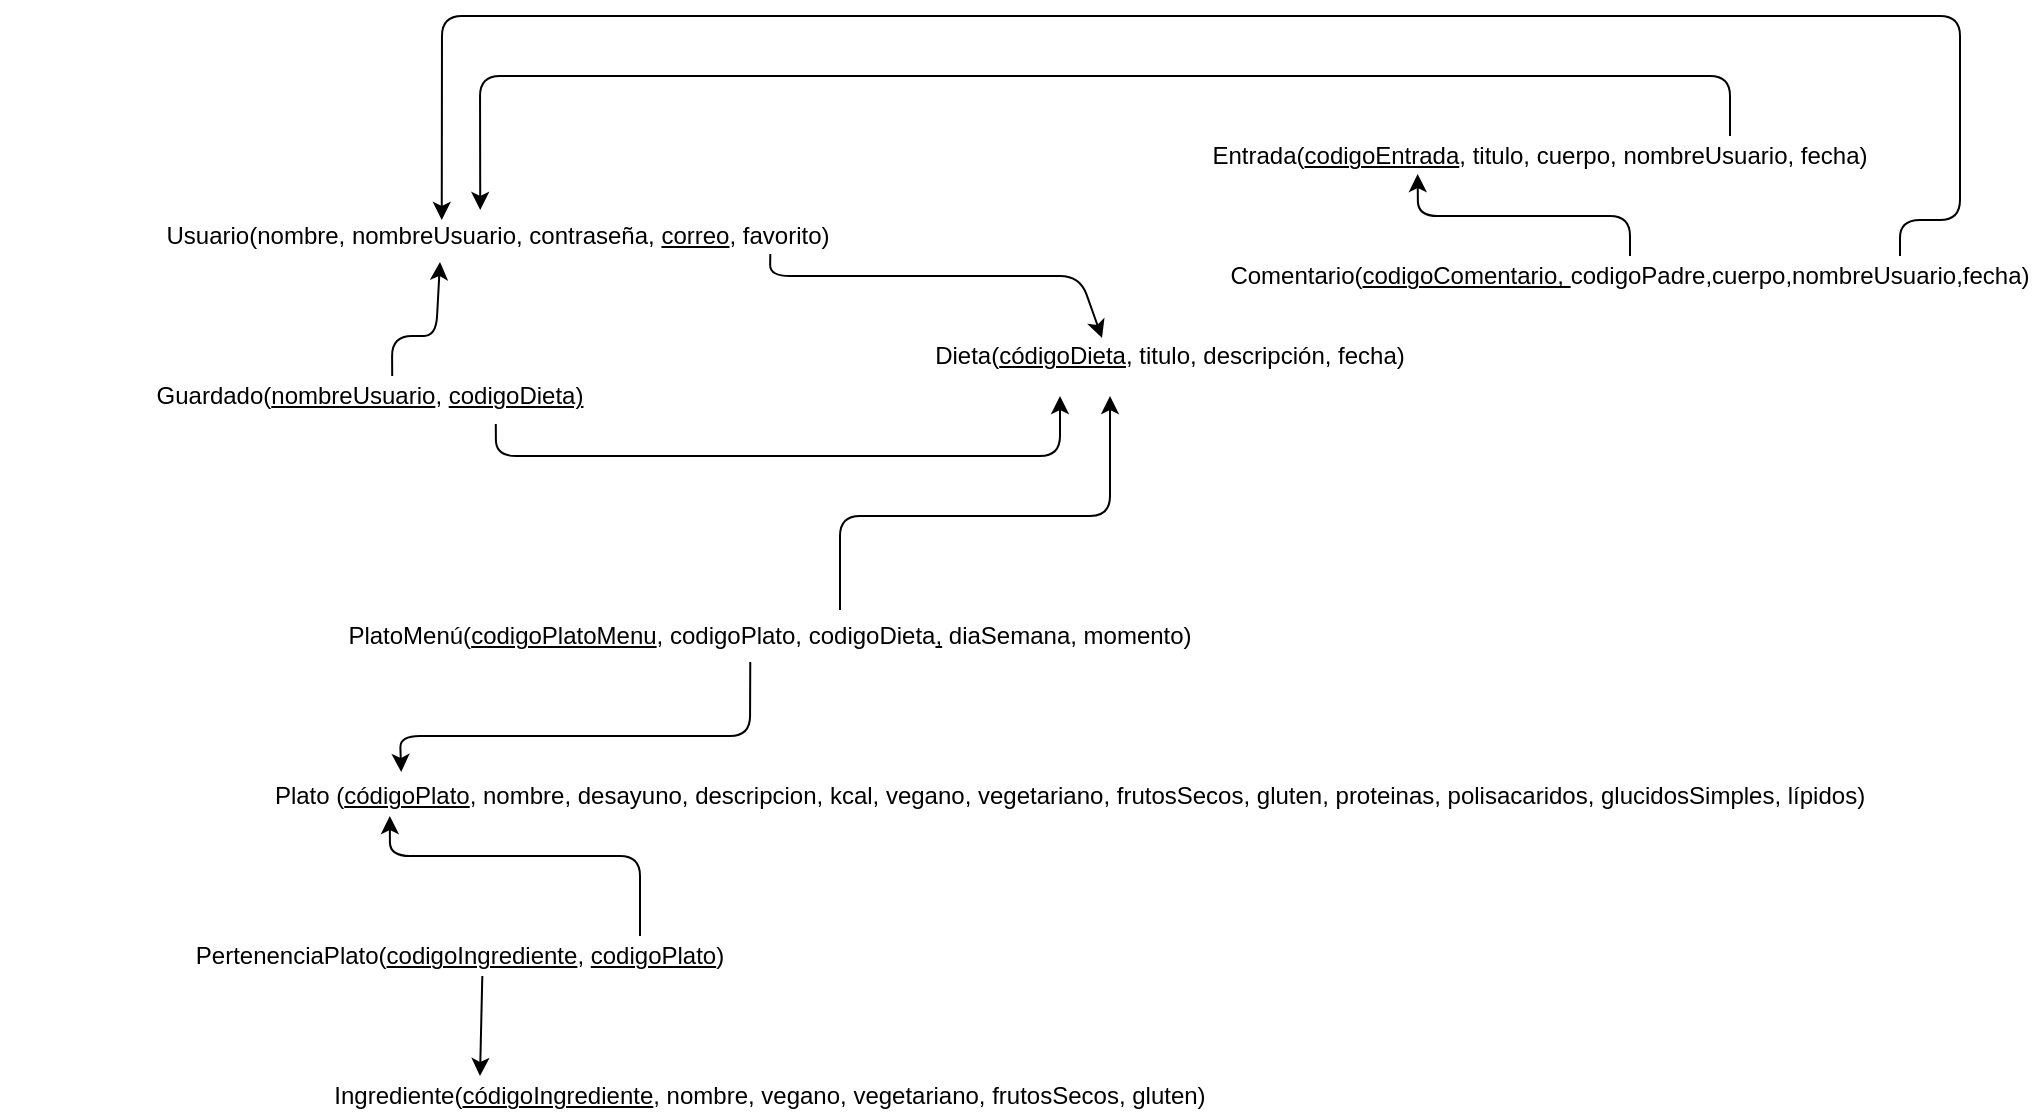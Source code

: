 <mxfile version="13.0.3" type="github">
  <diagram id="29hRNnKXACexP1v_duyr" name="Page-1">
    <mxGraphModel dx="2249" dy="794" grid="1" gridSize="10" guides="1" tooltips="1" connect="1" arrows="1" fold="1" page="1" pageScale="1" pageWidth="827" pageHeight="1169" math="0" shadow="0">
      <root>
        <mxCell id="0" />
        <mxCell id="1" parent="0" />
        <mxCell id="Ck8MsScD6dfkMRM8H-GI-1" value="Usuario(nombre, nombreUsuario, contraseña, &lt;u&gt;correo&lt;/u&gt;, favorito)" style="text;html=1;strokeColor=none;fillColor=none;align=center;verticalAlign=middle;whiteSpace=wrap;rounded=0;" parent="1" vertex="1">
          <mxGeometry x="44" y="180" width="370" height="20" as="geometry" />
        </mxCell>
        <mxCell id="Ck8MsScD6dfkMRM8H-GI-2" value="Plato (&lt;u&gt;códigoPlato&lt;/u&gt;, nombre, desayuno, descripcion, kcal, vegano, vegetariano, frutosSecos, gluten, proteinas, polisacaridos, glucidosSimples, lípidos)" style="text;html=1;strokeColor=none;fillColor=none;align=center;verticalAlign=middle;whiteSpace=wrap;rounded=0;" parent="1" vertex="1">
          <mxGeometry x="40" y="460" width="950" height="20" as="geometry" />
        </mxCell>
        <mxCell id="Ck8MsScD6dfkMRM8H-GI-3" value="Ingrediente(&lt;u&gt;códigoIngrediente&lt;/u&gt;, nombre, vegano, vegetariano, frutosSecos, gluten)" style="text;html=1;strokeColor=none;fillColor=none;align=center;verticalAlign=middle;whiteSpace=wrap;rounded=0;" parent="1" vertex="1">
          <mxGeometry x="75" y="610" width="580" height="20" as="geometry" />
        </mxCell>
        <mxCell id="Ck8MsScD6dfkMRM8H-GI-4" value="Dieta(&lt;u&gt;códigoDieta&lt;/u&gt;, titulo, descripción, fecha)" style="text;html=1;strokeColor=none;fillColor=none;align=center;verticalAlign=middle;whiteSpace=wrap;rounded=0;" parent="1" vertex="1">
          <mxGeometry x="440" y="240" width="250" height="20" as="geometry" />
        </mxCell>
        <mxCell id="Ck8MsScD6dfkMRM8H-GI-5" value="Guardado(&lt;u&gt;nombreUsuario&lt;/u&gt;, &lt;u&gt;codigoDieta)&lt;/u&gt;" style="text;html=1;strokeColor=none;fillColor=none;align=center;verticalAlign=middle;whiteSpace=wrap;rounded=0;" parent="1" vertex="1">
          <mxGeometry x="-20" y="260" width="370" height="20" as="geometry" />
        </mxCell>
        <mxCell id="Ck8MsScD6dfkMRM8H-GI-6" value="PertenenciaPlato(&lt;u&gt;codigoIngrediente&lt;/u&gt;, &lt;u&gt;codigoPlato&lt;/u&gt;)" style="text;html=1;strokeColor=none;fillColor=none;align=center;verticalAlign=middle;whiteSpace=wrap;rounded=0;" parent="1" vertex="1">
          <mxGeometry x="30" y="540" width="360" height="20" as="geometry" />
        </mxCell>
        <mxCell id="Ck8MsScD6dfkMRM8H-GI-7" value="PlatoMenú(&lt;u&gt;codigoPlatoMenu&lt;/u&gt;,&amp;nbsp;codigoPlato, codigoDieta&lt;u&gt;,&lt;/u&gt;&amp;nbsp;diaSemana, momento)" style="text;html=1;strokeColor=none;fillColor=none;align=center;verticalAlign=middle;whiteSpace=wrap;rounded=0;" parent="1" vertex="1">
          <mxGeometry x="130" y="380" width="470" height="20" as="geometry" />
        </mxCell>
        <mxCell id="Ck8MsScD6dfkMRM8H-GI-8" value="" style="endArrow=classic;html=1;exitX=0.53;exitY=0;exitDx=0;exitDy=0;exitPerimeter=0;" parent="1" source="Ck8MsScD6dfkMRM8H-GI-5" edge="1">
          <mxGeometry width="50" height="50" relative="1" as="geometry">
            <mxPoint x="210" y="220" as="sourcePoint" />
            <mxPoint x="200" y="203" as="targetPoint" />
            <Array as="points">
              <mxPoint x="176" y="240" />
              <mxPoint x="198" y="240" />
            </Array>
          </mxGeometry>
        </mxCell>
        <mxCell id="Ck8MsScD6dfkMRM8H-GI-9" value="" style="endArrow=classic;html=1;exitX=0.67;exitY=1.2;exitDx=0;exitDy=0;exitPerimeter=0;" parent="1" source="Ck8MsScD6dfkMRM8H-GI-5" edge="1">
          <mxGeometry width="50" height="50" relative="1" as="geometry">
            <mxPoint x="370" y="280" as="sourcePoint" />
            <mxPoint x="510" y="270" as="targetPoint" />
            <Array as="points">
              <mxPoint x="228" y="300" />
              <mxPoint x="510" y="300" />
            </Array>
          </mxGeometry>
        </mxCell>
        <mxCell id="Ck8MsScD6dfkMRM8H-GI-11" value="" style="endArrow=classic;html=1;entryX=0.148;entryY=-0.1;entryDx=0;entryDy=0;entryPerimeter=0;exitX=0.479;exitY=1.15;exitDx=0;exitDy=0;exitPerimeter=0;" parent="1" source="Ck8MsScD6dfkMRM8H-GI-7" target="Ck8MsScD6dfkMRM8H-GI-2" edge="1">
          <mxGeometry width="50" height="50" relative="1" as="geometry">
            <mxPoint x="440" y="420" as="sourcePoint" />
            <mxPoint x="490" y="370" as="targetPoint" />
            <Array as="points">
              <mxPoint x="355" y="440" />
              <mxPoint x="180" y="440" />
            </Array>
          </mxGeometry>
        </mxCell>
        <mxCell id="Ck8MsScD6dfkMRM8H-GI-12" value="" style="endArrow=classic;html=1;entryX=0.25;entryY=0;entryDx=0;entryDy=0;exitX=0.531;exitY=1;exitDx=0;exitDy=0;exitPerimeter=0;" parent="1" source="Ck8MsScD6dfkMRM8H-GI-6" target="Ck8MsScD6dfkMRM8H-GI-3" edge="1">
          <mxGeometry width="50" height="50" relative="1" as="geometry">
            <mxPoint x="390" y="590" as="sourcePoint" />
            <mxPoint x="440" y="540" as="targetPoint" />
          </mxGeometry>
        </mxCell>
        <mxCell id="Ck8MsScD6dfkMRM8H-GI-13" value="" style="endArrow=classic;html=1;entryX=0.142;entryY=1;entryDx=0;entryDy=0;entryPerimeter=0;exitX=0.75;exitY=0;exitDx=0;exitDy=0;" parent="1" source="Ck8MsScD6dfkMRM8H-GI-6" target="Ck8MsScD6dfkMRM8H-GI-2" edge="1">
          <mxGeometry width="50" height="50" relative="1" as="geometry">
            <mxPoint x="240" y="550" as="sourcePoint" />
            <mxPoint x="290" y="500" as="targetPoint" />
            <Array as="points">
              <mxPoint x="300" y="500" />
              <mxPoint x="175" y="500" />
            </Array>
          </mxGeometry>
        </mxCell>
        <mxCell id="Ck8MsScD6dfkMRM8H-GI-14" value="" style="endArrow=classic;html=1;" parent="1" edge="1">
          <mxGeometry width="50" height="50" relative="1" as="geometry">
            <mxPoint x="400" y="377" as="sourcePoint" />
            <mxPoint x="535" y="270" as="targetPoint" />
            <Array as="points">
              <mxPoint x="400" y="330" />
              <mxPoint x="535" y="330" />
            </Array>
          </mxGeometry>
        </mxCell>
        <mxCell id="Ck8MsScD6dfkMRM8H-GI-15" value="" style="endArrow=classic;html=1;exitX=0.868;exitY=0.95;exitDx=0;exitDy=0;exitPerimeter=0;entryX=0.364;entryY=0.05;entryDx=0;entryDy=0;entryPerimeter=0;" parent="1" source="Ck8MsScD6dfkMRM8H-GI-1" target="Ck8MsScD6dfkMRM8H-GI-4" edge="1">
          <mxGeometry width="50" height="50" relative="1" as="geometry">
            <mxPoint x="430" y="250" as="sourcePoint" />
            <mxPoint x="480" y="200" as="targetPoint" />
            <Array as="points">
              <mxPoint x="365" y="210" />
              <mxPoint x="520" y="210" />
            </Array>
          </mxGeometry>
        </mxCell>
        <mxCell id="ht0k7h-KClMYMFjoketY-1" value="Entrada(&lt;u&gt;codigoEntrada&lt;/u&gt;, titulo, cuerpo, nombreUsuario, fecha)" style="text;html=1;strokeColor=none;fillColor=none;align=center;verticalAlign=middle;whiteSpace=wrap;rounded=0;" parent="1" vertex="1">
          <mxGeometry x="560" y="140" width="380" height="20" as="geometry" />
        </mxCell>
        <mxCell id="ht0k7h-KClMYMFjoketY-3" value="" style="endArrow=classic;html=1;exitX=0.75;exitY=0;exitDx=0;exitDy=0;entryX=0.476;entryY=-0.15;entryDx=0;entryDy=0;entryPerimeter=0;" parent="1" source="ht0k7h-KClMYMFjoketY-1" target="Ck8MsScD6dfkMRM8H-GI-1" edge="1">
          <mxGeometry width="50" height="50" relative="1" as="geometry">
            <mxPoint x="840" y="130" as="sourcePoint" />
            <mxPoint x="220" y="170" as="targetPoint" />
            <Array as="points">
              <mxPoint x="845" y="110" />
              <mxPoint x="560" y="110" />
              <mxPoint x="220" y="110" />
            </Array>
          </mxGeometry>
        </mxCell>
        <mxCell id="ht0k7h-KClMYMFjoketY-4" value="Comentario(&lt;u&gt;codigoComentario,&amp;nbsp;&lt;/u&gt;codigoPadre,cuerpo,nombreUsuario,fecha)" style="text;html=1;strokeColor=none;fillColor=none;align=center;verticalAlign=middle;whiteSpace=wrap;rounded=0;" parent="1" vertex="1">
          <mxGeometry x="680" y="200" width="230" height="20" as="geometry" />
        </mxCell>
        <mxCell id="ht0k7h-KClMYMFjoketY-5" value="" style="endArrow=classic;html=1;entryX=0.339;entryY=0.95;entryDx=0;entryDy=0;entryPerimeter=0;exitX=0.5;exitY=0;exitDx=0;exitDy=0;" parent="1" source="ht0k7h-KClMYMFjoketY-4" target="ht0k7h-KClMYMFjoketY-1" edge="1">
          <mxGeometry width="50" height="50" relative="1" as="geometry">
            <mxPoint x="710" y="220" as="sourcePoint" />
            <mxPoint x="760" y="170" as="targetPoint" />
            <Array as="points">
              <mxPoint x="795" y="180" />
              <mxPoint x="689" y="180" />
            </Array>
          </mxGeometry>
        </mxCell>
        <mxCell id="ht0k7h-KClMYMFjoketY-6" value="" style="endArrow=classic;html=1;entryX=0.424;entryY=0.1;entryDx=0;entryDy=0;entryPerimeter=0;" parent="1" target="Ck8MsScD6dfkMRM8H-GI-1" edge="1">
          <mxGeometry width="50" height="50" relative="1" as="geometry">
            <mxPoint x="930" y="200" as="sourcePoint" />
            <mxPoint x="230" y="170" as="targetPoint" />
            <Array as="points">
              <mxPoint x="930" y="182" />
              <mxPoint x="960" y="182" />
              <mxPoint x="960" y="80" />
              <mxPoint x="920" y="80" />
              <mxPoint x="201" y="80" />
            </Array>
          </mxGeometry>
        </mxCell>
      </root>
    </mxGraphModel>
  </diagram>
</mxfile>
